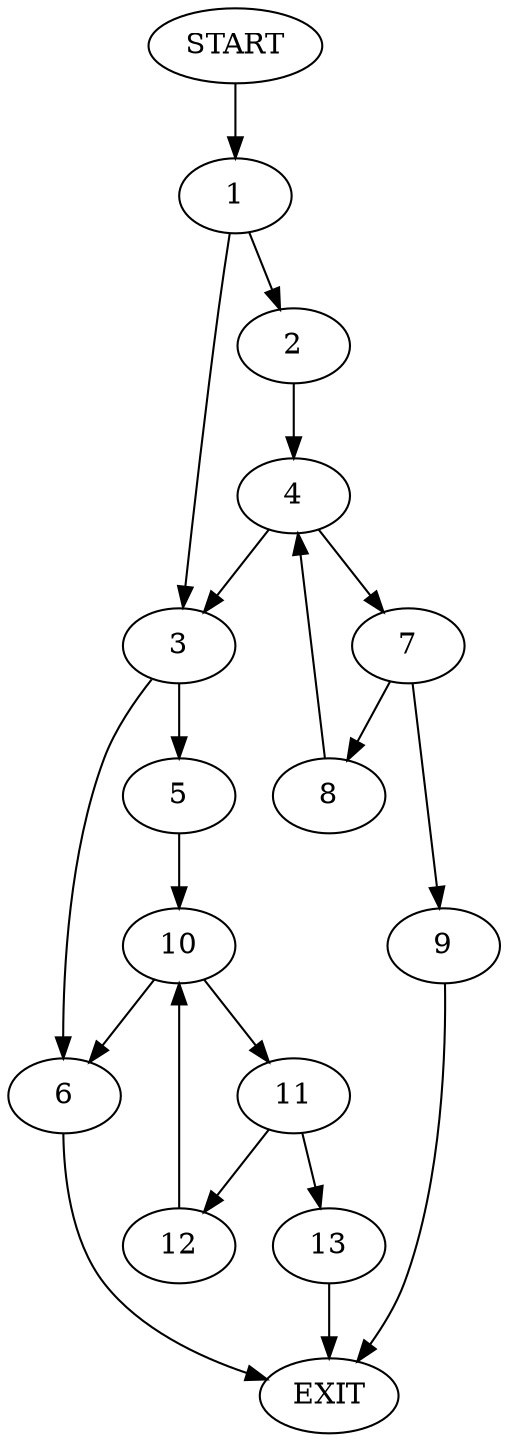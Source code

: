 digraph {
0 [label="START"]
14 [label="EXIT"]
0 -> 1
1 -> 2
1 -> 3
2 -> 4
3 -> 5
3 -> 6
4 -> 3
4 -> 7
7 -> 8
7 -> 9
9 -> 14
8 -> 4
5 -> 10
6 -> 14
10 -> 11
10 -> 6
11 -> 12
11 -> 13
12 -> 10
13 -> 14
}
